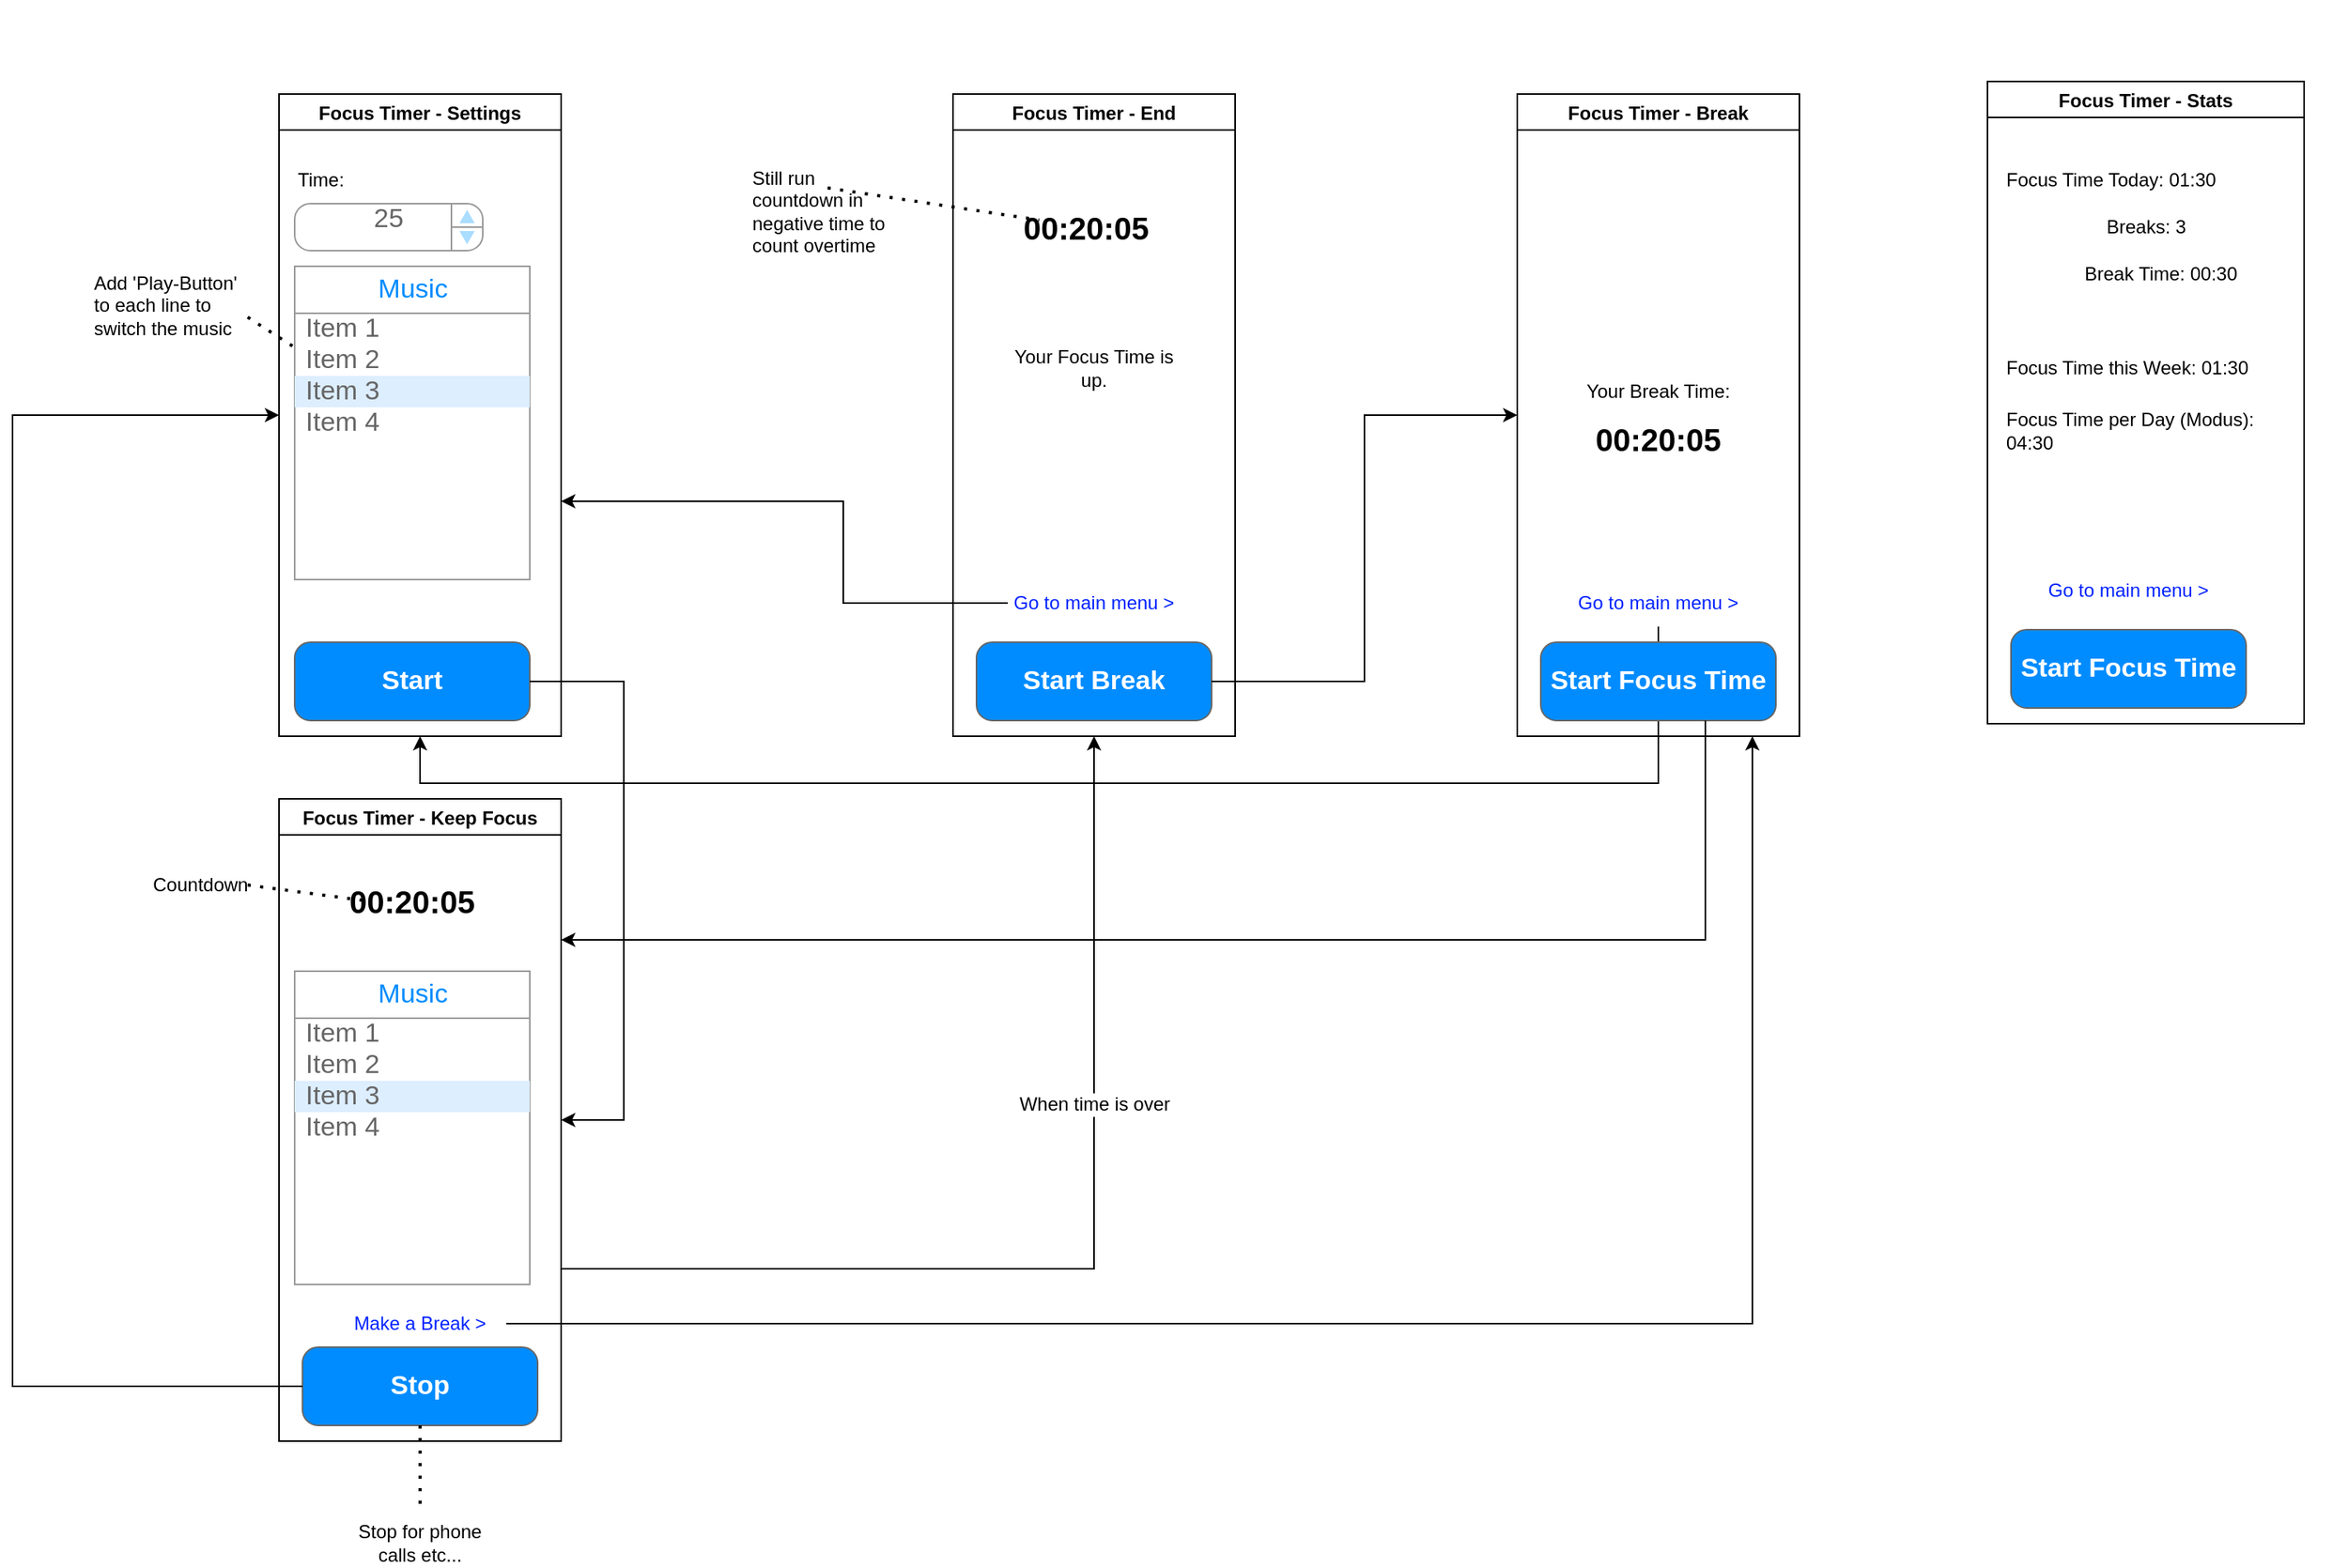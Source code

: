 <mxfile version="20.4.1" type="device"><diagram name="Page-1" id="f1b7ffb7-ca1e-a977-7cf5-a751b3c06c05"><mxGraphModel dx="2248" dy="705" grid="1" gridSize="10" guides="1" tooltips="1" connect="1" arrows="1" fold="1" page="1" pageScale="1" pageWidth="826" pageHeight="1169" background="#ffffff" math="0" shadow="0"><root><mxCell id="0"/><mxCell id="1" parent="0"/><mxCell id="MVP5gotej_pAPhnF4T3n-219" value="" style="endArrow=classic;html=1;rounded=0;fontSize=12;fontColor=#0022FF;align=center;edgeStyle=elbowEdgeStyle;elbow=vertical;" parent="1" source="MVP5gotej_pAPhnF4T3n-218" target="MVP5gotej_pAPhnF4T3n-155" edge="1"><mxGeometry width="50" height="50" relative="1" as="geometry"><mxPoint x="295" y="415" as="sourcePoint"/><mxPoint x="10" y="340" as="targetPoint"/><Array as="points"><mxPoint x="530" y="520"/><mxPoint x="450" y="360"/><mxPoint x="520" y="520"/><mxPoint x="520" y="520"/></Array></mxGeometry></mxCell><mxCell id="MVP5gotej_pAPhnF4T3n-155" value="Focus Timer - Settings" style="swimlane;" parent="1" vertex="1"><mxGeometry x="-180" y="80" width="180" height="410" as="geometry"/></mxCell><mxCell id="MVP5gotej_pAPhnF4T3n-157" value="25" style="strokeWidth=1;shadow=0;dashed=0;align=center;html=1;shape=mxgraph.mockup.forms.spinner;strokeColor=#999999;spinLayout=right;spinStyle=normal;adjStyle=triangle;fillColor=#aaddff;fontSize=17;fontColor=#666666;mainText=;html=1;overflow=fill;" parent="MVP5gotej_pAPhnF4T3n-155" vertex="1"><mxGeometry x="10" y="70" width="120" height="30" as="geometry"/></mxCell><mxCell id="MVP5gotej_pAPhnF4T3n-158" value="Time:" style="text;html=1;strokeColor=none;fillColor=none;align=left;verticalAlign=middle;whiteSpace=wrap;rounded=0;" parent="MVP5gotej_pAPhnF4T3n-155" vertex="1"><mxGeometry x="10" y="40" width="60" height="30" as="geometry"/></mxCell><mxCell id="MVP5gotej_pAPhnF4T3n-165" value="Start" style="strokeWidth=1;shadow=0;dashed=0;align=center;html=1;shape=mxgraph.mockup.buttons.button;strokeColor=#666666;fontColor=#ffffff;mainText=;buttonStyle=round;fontSize=17;fontStyle=1;fillColor=#008cff;whiteSpace=wrap;" parent="MVP5gotej_pAPhnF4T3n-155" vertex="1"><mxGeometry x="10" y="350" width="150" height="50" as="geometry"/></mxCell><mxCell id="MVP5gotej_pAPhnF4T3n-159" value="" style="strokeWidth=1;shadow=0;dashed=0;align=center;html=1;shape=mxgraph.mockup.forms.rrect;rSize=0;strokeColor=#999999;fillColor=#ffffff;" parent="MVP5gotej_pAPhnF4T3n-155" vertex="1"><mxGeometry x="10" y="110" width="150" height="200" as="geometry"/></mxCell><mxCell id="MVP5gotej_pAPhnF4T3n-160" value="Music" style="strokeWidth=1;shadow=0;dashed=0;align=center;html=1;shape=mxgraph.mockup.forms.rrect;rSize=0;strokeColor=#999999;fontColor=#008cff;fontSize=17;fillColor=#ffffff;resizeWidth=1;" parent="MVP5gotej_pAPhnF4T3n-159" vertex="1"><mxGeometry width="150" height="30" relative="1" as="geometry"/></mxCell><mxCell id="MVP5gotej_pAPhnF4T3n-161" value="Item 1" style="strokeWidth=1;shadow=0;dashed=0;align=center;html=1;shape=mxgraph.mockup.forms.anchor;fontSize=17;fontColor=#666666;align=left;spacingLeft=5;resizeWidth=1;" parent="MVP5gotej_pAPhnF4T3n-159" vertex="1"><mxGeometry width="150" height="20" relative="1" as="geometry"><mxPoint y="30" as="offset"/></mxGeometry></mxCell><mxCell id="MVP5gotej_pAPhnF4T3n-162" value="Item 2" style="strokeWidth=1;shadow=0;dashed=0;align=center;html=1;shape=mxgraph.mockup.forms.anchor;fontSize=17;fontColor=#666666;align=left;spacingLeft=5;resizeWidth=1;" parent="MVP5gotej_pAPhnF4T3n-159" vertex="1"><mxGeometry width="150" height="20" relative="1" as="geometry"><mxPoint y="50" as="offset"/></mxGeometry></mxCell><mxCell id="MVP5gotej_pAPhnF4T3n-163" value="Item 3" style="strokeWidth=1;shadow=0;dashed=0;align=center;html=1;shape=mxgraph.mockup.forms.rrect;rSize=0;fontSize=17;fontColor=#666666;align=left;spacingLeft=5;fillColor=#ddeeff;strokeColor=none;resizeWidth=1;" parent="MVP5gotej_pAPhnF4T3n-159" vertex="1"><mxGeometry width="150" height="20" relative="1" as="geometry"><mxPoint y="70" as="offset"/></mxGeometry></mxCell><mxCell id="MVP5gotej_pAPhnF4T3n-164" value="Item 4" style="strokeWidth=1;shadow=0;dashed=0;align=center;html=1;shape=mxgraph.mockup.forms.anchor;fontSize=17;fontColor=#666666;align=left;spacingLeft=5;resizeWidth=1;" parent="MVP5gotej_pAPhnF4T3n-159" vertex="1"><mxGeometry width="150" height="20" relative="1" as="geometry"><mxPoint y="90" as="offset"/></mxGeometry></mxCell><mxCell id="MVP5gotej_pAPhnF4T3n-166" value="Add 'Play-Button' to each line to switch the music" style="text;html=1;strokeColor=none;fillColor=none;align=left;verticalAlign=middle;whiteSpace=wrap;rounded=0;" parent="1" vertex="1"><mxGeometry x="-300" y="200" width="100" height="30" as="geometry"/></mxCell><mxCell id="MVP5gotej_pAPhnF4T3n-167" value="" style="endArrow=none;dashed=1;html=1;dashPattern=1 3;strokeWidth=2;rounded=0;exitX=1;exitY=0.75;exitDx=0;exitDy=0;" parent="1" source="MVP5gotej_pAPhnF4T3n-166" target="MVP5gotej_pAPhnF4T3n-159" edge="1"><mxGeometry width="50" height="50" relative="1" as="geometry"><mxPoint x="-120" y="580" as="sourcePoint"/><mxPoint x="-70" y="530" as="targetPoint"/></mxGeometry></mxCell><mxCell id="MVP5gotej_pAPhnF4T3n-168" value="Focus Timer - Break" style="swimlane;" parent="1" vertex="1"><mxGeometry x="610" y="80" width="180" height="410" as="geometry"/></mxCell><mxCell id="MVP5gotej_pAPhnF4T3n-179" value="Your Break Time:" style="text;html=1;strokeColor=none;fillColor=none;align=center;verticalAlign=middle;whiteSpace=wrap;rounded=0;" parent="MVP5gotej_pAPhnF4T3n-168" vertex="1"><mxGeometry x="35" y="175" width="110" height="30" as="geometry"/></mxCell><mxCell id="MVP5gotej_pAPhnF4T3n-180" value="00:20:05" style="text;html=1;strokeColor=none;fillColor=none;align=center;verticalAlign=middle;whiteSpace=wrap;rounded=0;fontStyle=1;fontSize=20;" parent="MVP5gotej_pAPhnF4T3n-168" vertex="1"><mxGeometry x="60" y="205" width="60" height="30" as="geometry"/></mxCell><mxCell id="MVP5gotej_pAPhnF4T3n-181" value="Start Focus Time" style="strokeWidth=1;shadow=0;dashed=0;align=center;html=1;shape=mxgraph.mockup.buttons.button;strokeColor=#666666;fontColor=#ffffff;mainText=;buttonStyle=round;fontSize=17;fontStyle=1;fillColor=#008cff;whiteSpace=wrap;" parent="MVP5gotej_pAPhnF4T3n-168" vertex="1"><mxGeometry x="15" y="350" width="150" height="50" as="geometry"/></mxCell><mxCell id="MVP5gotej_pAPhnF4T3n-218" value="Go to main menu &amp;gt;" style="text;html=1;strokeColor=none;fillColor=none;align=center;verticalAlign=middle;whiteSpace=wrap;rounded=0;fontSize=12;fontStyle=0;fontColor=#0022FF;" parent="MVP5gotej_pAPhnF4T3n-168" vertex="1"><mxGeometry x="35" y="310" width="110" height="30" as="geometry"/></mxCell><mxCell id="MVP5gotej_pAPhnF4T3n-186" value="Focus Timer - Keep Focus" style="swimlane;" parent="1" vertex="1"><mxGeometry x="-180" y="530" width="180" height="410" as="geometry"/></mxCell><mxCell id="MVP5gotej_pAPhnF4T3n-189" value="Stop" style="strokeWidth=1;shadow=0;dashed=0;align=center;html=1;shape=mxgraph.mockup.buttons.button;strokeColor=#666666;fontColor=#ffffff;mainText=;buttonStyle=round;fontSize=17;fontStyle=1;fillColor=#008cff;whiteSpace=wrap;" parent="MVP5gotej_pAPhnF4T3n-186" vertex="1"><mxGeometry x="15" y="350" width="150" height="50" as="geometry"/></mxCell><mxCell id="MVP5gotej_pAPhnF4T3n-190" value="" style="strokeWidth=1;shadow=0;dashed=0;align=center;html=1;shape=mxgraph.mockup.forms.rrect;rSize=0;strokeColor=#999999;fillColor=#ffffff;" parent="MVP5gotej_pAPhnF4T3n-186" vertex="1"><mxGeometry x="10" y="110" width="150" height="200" as="geometry"/></mxCell><mxCell id="MVP5gotej_pAPhnF4T3n-191" value="Music" style="strokeWidth=1;shadow=0;dashed=0;align=center;html=1;shape=mxgraph.mockup.forms.rrect;rSize=0;strokeColor=#999999;fontColor=#008cff;fontSize=17;fillColor=#ffffff;resizeWidth=1;" parent="MVP5gotej_pAPhnF4T3n-190" vertex="1"><mxGeometry width="150" height="30" relative="1" as="geometry"/></mxCell><mxCell id="MVP5gotej_pAPhnF4T3n-192" value="Item 1" style="strokeWidth=1;shadow=0;dashed=0;align=center;html=1;shape=mxgraph.mockup.forms.anchor;fontSize=17;fontColor=#666666;align=left;spacingLeft=5;resizeWidth=1;" parent="MVP5gotej_pAPhnF4T3n-190" vertex="1"><mxGeometry width="150" height="20" relative="1" as="geometry"><mxPoint y="30" as="offset"/></mxGeometry></mxCell><mxCell id="MVP5gotej_pAPhnF4T3n-193" value="Item 2" style="strokeWidth=1;shadow=0;dashed=0;align=center;html=1;shape=mxgraph.mockup.forms.anchor;fontSize=17;fontColor=#666666;align=left;spacingLeft=5;resizeWidth=1;" parent="MVP5gotej_pAPhnF4T3n-190" vertex="1"><mxGeometry width="150" height="20" relative="1" as="geometry"><mxPoint y="50" as="offset"/></mxGeometry></mxCell><mxCell id="MVP5gotej_pAPhnF4T3n-194" value="Item 3" style="strokeWidth=1;shadow=0;dashed=0;align=center;html=1;shape=mxgraph.mockup.forms.rrect;rSize=0;fontSize=17;fontColor=#666666;align=left;spacingLeft=5;fillColor=#ddeeff;strokeColor=none;resizeWidth=1;" parent="MVP5gotej_pAPhnF4T3n-190" vertex="1"><mxGeometry width="150" height="20" relative="1" as="geometry"><mxPoint y="70" as="offset"/></mxGeometry></mxCell><mxCell id="MVP5gotej_pAPhnF4T3n-195" value="Item 4" style="strokeWidth=1;shadow=0;dashed=0;align=center;html=1;shape=mxgraph.mockup.forms.anchor;fontSize=17;fontColor=#666666;align=left;spacingLeft=5;resizeWidth=1;" parent="MVP5gotej_pAPhnF4T3n-190" vertex="1"><mxGeometry width="150" height="20" relative="1" as="geometry"><mxPoint y="90" as="offset"/></mxGeometry></mxCell><mxCell id="MVP5gotej_pAPhnF4T3n-200" value="00:20:05" style="text;html=1;strokeColor=none;fillColor=none;align=center;verticalAlign=middle;whiteSpace=wrap;rounded=0;fontStyle=1;fontSize=20;" parent="MVP5gotej_pAPhnF4T3n-186" vertex="1"><mxGeometry x="55" y="50" width="60" height="30" as="geometry"/></mxCell><mxCell id="MVP5gotej_pAPhnF4T3n-231" value="Make a Break &amp;gt;" style="text;html=1;strokeColor=none;fillColor=none;align=center;verticalAlign=middle;whiteSpace=wrap;rounded=0;fontSize=12;fontStyle=0;fontColor=#0022FF;" parent="MVP5gotej_pAPhnF4T3n-186" vertex="1"><mxGeometry x="35" y="320" width="110" height="30" as="geometry"/></mxCell><mxCell id="MVP5gotej_pAPhnF4T3n-199" value="" style="endArrow=classic;html=1;rounded=0;fontSize=20;edgeStyle=orthogonalEdgeStyle;" parent="1" source="MVP5gotej_pAPhnF4T3n-231" target="MVP5gotej_pAPhnF4T3n-168" edge="1"><mxGeometry width="50" height="50" relative="1" as="geometry"><mxPoint x="90" y="580" as="sourcePoint"/><mxPoint x="140" y="530" as="targetPoint"/><Array as="points"><mxPoint x="760" y="865"/></Array></mxGeometry></mxCell><mxCell id="MVP5gotej_pAPhnF4T3n-201" value="Countdown" style="text;html=1;strokeColor=none;fillColor=none;align=center;verticalAlign=middle;whiteSpace=wrap;rounded=0;fontSize=12;" parent="1" vertex="1"><mxGeometry x="-260" y="570" width="60" height="30" as="geometry"/></mxCell><mxCell id="MVP5gotej_pAPhnF4T3n-204" value="" style="endArrow=none;dashed=1;html=1;dashPattern=1 3;strokeWidth=2;rounded=0;fontSize=12;exitX=1;exitY=0.5;exitDx=0;exitDy=0;entryX=0;entryY=0.5;entryDx=0;entryDy=0;" parent="1" source="MVP5gotej_pAPhnF4T3n-201" target="MVP5gotej_pAPhnF4T3n-200" edge="1"><mxGeometry width="50" height="50" relative="1" as="geometry"><mxPoint x="80" y="720" as="sourcePoint"/><mxPoint x="130" y="670" as="targetPoint"/></mxGeometry></mxCell><mxCell id="MVP5gotej_pAPhnF4T3n-205" value="" style="endArrow=classic;html=1;rounded=0;fontSize=12;edgeStyle=elbowEdgeStyle;" parent="1" source="MVP5gotej_pAPhnF4T3n-165" target="MVP5gotej_pAPhnF4T3n-186" edge="1"><mxGeometry width="50" height="50" relative="1" as="geometry"><mxPoint x="80" y="550" as="sourcePoint"/><mxPoint x="130" y="500" as="targetPoint"/><Array as="points"><mxPoint x="40" y="370"/></Array></mxGeometry></mxCell><mxCell id="MVP5gotej_pAPhnF4T3n-207" value="Focus Timer - End" style="swimlane;" parent="1" vertex="1"><mxGeometry x="250" y="80" width="180" height="410" as="geometry"/></mxCell><mxCell id="MVP5gotej_pAPhnF4T3n-208" value="Your Focus Time is up." style="text;html=1;strokeColor=none;fillColor=none;align=center;verticalAlign=middle;whiteSpace=wrap;rounded=0;" parent="MVP5gotej_pAPhnF4T3n-207" vertex="1"><mxGeometry x="35" y="160" width="110" height="30" as="geometry"/></mxCell><mxCell id="MVP5gotej_pAPhnF4T3n-210" value="Start Break" style="strokeWidth=1;shadow=0;dashed=0;align=center;html=1;shape=mxgraph.mockup.buttons.button;strokeColor=#666666;fontColor=#ffffff;mainText=;buttonStyle=round;fontSize=17;fontStyle=1;fillColor=#008cff;whiteSpace=wrap;" parent="MVP5gotej_pAPhnF4T3n-207" vertex="1"><mxGeometry x="15" y="350" width="150" height="50" as="geometry"/></mxCell><mxCell id="MVP5gotej_pAPhnF4T3n-212" value="Go to main menu &amp;gt;" style="text;html=1;strokeColor=none;fillColor=none;align=center;verticalAlign=middle;whiteSpace=wrap;rounded=0;fontSize=12;fontStyle=0;fontColor=#0022FF;" parent="MVP5gotej_pAPhnF4T3n-207" vertex="1"><mxGeometry x="35" y="310" width="110" height="30" as="geometry"/></mxCell><mxCell id="MVP5gotej_pAPhnF4T3n-213" value="00:20:05" style="text;html=1;strokeColor=none;fillColor=none;align=center;verticalAlign=middle;whiteSpace=wrap;rounded=0;fontStyle=1;fontSize=20;" parent="MVP5gotej_pAPhnF4T3n-207" vertex="1"><mxGeometry x="55" y="70" width="60" height="30" as="geometry"/></mxCell><mxCell id="MVP5gotej_pAPhnF4T3n-214" value="Still run countdown in negative time to count overtime" style="text;html=1;strokeColor=none;fillColor=none;align=left;verticalAlign=middle;whiteSpace=wrap;rounded=0;fontSize=12;" parent="1" vertex="1"><mxGeometry x="120" y="140" width="100" height="30" as="geometry"/></mxCell><mxCell id="MVP5gotej_pAPhnF4T3n-215" value="" style="endArrow=none;dashed=1;html=1;dashPattern=1 3;strokeWidth=2;rounded=0;fontSize=12;exitX=0.5;exitY=0;exitDx=0;exitDy=0;" parent="1" source="MVP5gotej_pAPhnF4T3n-214" target="MVP5gotej_pAPhnF4T3n-213" edge="1"><mxGeometry width="50" height="50" relative="1" as="geometry"><mxPoint x="140" y="310" as="sourcePoint"/><mxPoint x="190" y="260" as="targetPoint"/></mxGeometry></mxCell><mxCell id="MVP5gotej_pAPhnF4T3n-216" value="" style="endArrow=classic;html=1;rounded=0;fontSize=12;fontColor=#0022FF;align=center;edgeStyle=elbowEdgeStyle;" parent="1" source="MVP5gotej_pAPhnF4T3n-212" target="MVP5gotej_pAPhnF4T3n-155" edge="1"><mxGeometry width="50" height="50" relative="1" as="geometry"><mxPoint x="200" y="520" as="sourcePoint"/><mxPoint x="250" y="470" as="targetPoint"/><Array as="points"><mxPoint x="180" y="340"/></Array></mxGeometry></mxCell><mxCell id="MVP5gotej_pAPhnF4T3n-217" value="" style="endArrow=classic;html=1;rounded=0;fontSize=12;fontColor=#0022FF;edgeStyle=orthogonalEdgeStyle;" parent="1" source="MVP5gotej_pAPhnF4T3n-210" target="MVP5gotej_pAPhnF4T3n-168" edge="1"><mxGeometry width="50" height="50" relative="1" as="geometry"><mxPoint x="510" y="610" as="sourcePoint"/><mxPoint x="560" y="560" as="targetPoint"/></mxGeometry></mxCell><mxCell id="MVP5gotej_pAPhnF4T3n-220" value="" style="endArrow=classic;html=1;rounded=0;fontSize=12;fontColor=#0022FF;elbow=vertical;edgeStyle=elbowEdgeStyle;" parent="1" source="MVP5gotej_pAPhnF4T3n-181" target="MVP5gotej_pAPhnF4T3n-186" edge="1"><mxGeometry width="50" height="50" relative="1" as="geometry"><mxPoint x="510" y="660" as="sourcePoint"/><mxPoint x="560" y="610" as="targetPoint"/><Array as="points"><mxPoint x="730" y="620"/><mxPoint x="330" y="670"/></Array></mxGeometry></mxCell><mxCell id="MVP5gotej_pAPhnF4T3n-221" value="" style="endArrow=classic;html=1;rounded=0;fontSize=12;fontColor=#0022FF;entryX=0.5;entryY=1;entryDx=0;entryDy=0;edgeStyle=elbowEdgeStyle;" parent="1" source="MVP5gotej_pAPhnF4T3n-186" target="MVP5gotej_pAPhnF4T3n-207" edge="1"><mxGeometry width="50" height="50" relative="1" as="geometry"><mxPoint x="350" y="790" as="sourcePoint"/><mxPoint x="400" y="740" as="targetPoint"/><Array as="points"><mxPoint x="340" y="830"/><mxPoint x="340" y="600"/></Array></mxGeometry></mxCell><mxCell id="MVP5gotej_pAPhnF4T3n-222" value="When time is over" style="edgeLabel;html=1;align=center;verticalAlign=middle;resizable=0;points=[];fontSize=12;fontColor=#000000;" parent="MVP5gotej_pAPhnF4T3n-221" vertex="1" connectable="0"><mxGeometry x="0.309" relative="1" as="geometry"><mxPoint as="offset"/></mxGeometry></mxCell><mxCell id="MVP5gotej_pAPhnF4T3n-223" value="" style="shape=image;html=1;verticalAlign=top;verticalLabelPosition=bottom;labelBackgroundColor=#ffffff;imageAspect=0;aspect=fixed;image=https://cdn2.iconfinder.com/data/icons/user-interface-169/32/bell-128.png;fontSize=12;fontColor=#000000;" parent="1" vertex="1"><mxGeometry x="314" y="20" width="52" height="52" as="geometry"/></mxCell><mxCell id="MVP5gotej_pAPhnF4T3n-232" value="Stop for phone calls etc..." style="text;html=1;strokeColor=none;fillColor=none;align=center;verticalAlign=middle;whiteSpace=wrap;rounded=0;fontSize=12;fontColor=#000000;" parent="1" vertex="1"><mxGeometry x="-135" y="990" width="90" height="30" as="geometry"/></mxCell><mxCell id="MVP5gotej_pAPhnF4T3n-234" value="" style="endArrow=none;dashed=1;html=1;dashPattern=1 3;strokeWidth=2;rounded=0;fontSize=12;fontColor=#000000;" parent="1" target="MVP5gotej_pAPhnF4T3n-189" edge="1"><mxGeometry width="50" height="50" relative="1" as="geometry"><mxPoint x="-90" y="980" as="sourcePoint"/><mxPoint x="440" y="740" as="targetPoint"/></mxGeometry></mxCell><mxCell id="hmSVjqWT71PVAOj1vNmM-1" value="Focus Timer - Stats" style="swimlane;" parent="1" vertex="1"><mxGeometry x="910" y="72" width="202" height="410" as="geometry"/></mxCell><mxCell id="hmSVjqWT71PVAOj1vNmM-4" value="Start Focus Time" style="strokeWidth=1;shadow=0;dashed=0;align=center;html=1;shape=mxgraph.mockup.buttons.button;strokeColor=#666666;fontColor=#ffffff;mainText=;buttonStyle=round;fontSize=17;fontStyle=1;fillColor=#008cff;whiteSpace=wrap;" parent="hmSVjqWT71PVAOj1vNmM-1" vertex="1"><mxGeometry x="15" y="350" width="150" height="50" as="geometry"/></mxCell><mxCell id="hmSVjqWT71PVAOj1vNmM-5" value="Go to main menu &amp;gt;" style="text;html=1;strokeColor=none;fillColor=none;align=center;verticalAlign=middle;whiteSpace=wrap;rounded=0;fontSize=12;fontStyle=0;fontColor=#0022FF;" parent="hmSVjqWT71PVAOj1vNmM-1" vertex="1"><mxGeometry x="35" y="310" width="110" height="30" as="geometry"/></mxCell><mxCell id="hmSVjqWT71PVAOj1vNmM-6" value="Focus Time Today: 01:30" style="text;html=1;strokeColor=none;fillColor=none;align=left;verticalAlign=middle;whiteSpace=wrap;rounded=0;" parent="hmSVjqWT71PVAOj1vNmM-1" vertex="1"><mxGeometry x="10" y="48" width="155" height="30" as="geometry"/></mxCell><mxCell id="hmSVjqWT71PVAOj1vNmM-7" value="Break Time: 00:30" style="text;html=1;strokeColor=none;fillColor=none;align=left;verticalAlign=middle;whiteSpace=wrap;rounded=0;" parent="hmSVjqWT71PVAOj1vNmM-1" vertex="1"><mxGeometry x="60" y="108" width="155" height="30" as="geometry"/></mxCell><mxCell id="hmSVjqWT71PVAOj1vNmM-8" value="Breaks: 3" style="text;html=1;strokeColor=none;fillColor=none;align=left;verticalAlign=middle;whiteSpace=wrap;rounded=0;" parent="hmSVjqWT71PVAOj1vNmM-1" vertex="1"><mxGeometry x="74" y="78" width="155" height="30" as="geometry"/></mxCell><mxCell id="hmSVjqWT71PVAOj1vNmM-9" value="Focus Time this Week: 01:30" style="text;html=1;strokeColor=none;fillColor=none;align=left;verticalAlign=middle;whiteSpace=wrap;rounded=0;" parent="hmSVjqWT71PVAOj1vNmM-1" vertex="1"><mxGeometry x="10" y="168" width="180" height="30" as="geometry"/></mxCell><mxCell id="hmSVjqWT71PVAOj1vNmM-10" value="Focus Time per Day (Modus): 04:30" style="text;html=1;strokeColor=none;fillColor=none;align=left;verticalAlign=middle;whiteSpace=wrap;rounded=0;" parent="hmSVjqWT71PVAOj1vNmM-1" vertex="1"><mxGeometry x="10" y="208" width="180" height="30" as="geometry"/></mxCell><mxCell id="hmSVjqWT71PVAOj1vNmM-11" value="" style="endArrow=classic;html=1;rounded=0;edgeStyle=elbowEdgeStyle;" parent="1" source="MVP5gotej_pAPhnF4T3n-189" target="MVP5gotej_pAPhnF4T3n-155" edge="1"><mxGeometry width="50" height="50" relative="1" as="geometry"><mxPoint x="230" y="1010" as="sourcePoint"/><mxPoint x="360" y="302" as="targetPoint"/><Array as="points"><mxPoint x="-350" y="570"/><mxPoint x="390" y="610"/></Array></mxGeometry></mxCell></root></mxGraphModel></diagram></mxfile>